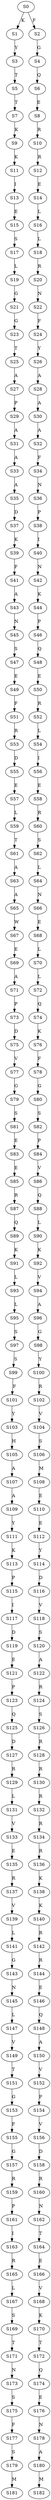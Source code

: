 strict digraph  {
	S0 -> S1 [ label = K ];
	S0 -> S2 [ label = F ];
	S1 -> S3 [ label = Y ];
	S2 -> S4 [ label = G ];
	S3 -> S5 [ label = T ];
	S4 -> S6 [ label = Q ];
	S5 -> S7 [ label = T ];
	S6 -> S8 [ label = E ];
	S7 -> S9 [ label = K ];
	S8 -> S10 [ label = R ];
	S9 -> S11 [ label = K ];
	S10 -> S12 [ label = R ];
	S11 -> S13 [ label = I ];
	S12 -> S14 [ label = E ];
	S13 -> S15 [ label = E ];
	S14 -> S16 [ label = L ];
	S15 -> S17 [ label = S ];
	S16 -> S18 [ label = L ];
	S17 -> S19 [ label = L ];
	S18 -> S20 [ label = R ];
	S19 -> S21 [ label = G ];
	S20 -> S22 [ label = N ];
	S21 -> S23 [ label = G ];
	S22 -> S24 [ label = F ];
	S23 -> S25 [ label = T ];
	S24 -> S26 [ label = Y ];
	S25 -> S27 [ label = A ];
	S26 -> S28 [ label = A ];
	S27 -> S29 [ label = P ];
	S28 -> S30 [ label = A ];
	S29 -> S31 [ label = A ];
	S30 -> S32 [ label = A ];
	S31 -> S33 [ label = A ];
	S32 -> S34 [ label = F ];
	S33 -> S35 [ label = A ];
	S34 -> S36 [ label = N ];
	S35 -> S37 [ label = D ];
	S36 -> S38 [ label = P ];
	S37 -> S39 [ label = K ];
	S38 -> S40 [ label = I ];
	S39 -> S41 [ label = F ];
	S40 -> S42 [ label = N ];
	S41 -> S43 [ label = A ];
	S42 -> S44 [ label = K ];
	S43 -> S45 [ label = N ];
	S44 -> S46 [ label = P ];
	S45 -> S47 [ label = S ];
	S46 -> S48 [ label = Q ];
	S47 -> S49 [ label = E ];
	S48 -> S50 [ label = E ];
	S49 -> S51 [ label = F ];
	S50 -> S52 [ label = R ];
	S51 -> S53 [ label = R ];
	S52 -> S54 [ label = L ];
	S53 -> S55 [ label = D ];
	S54 -> S56 [ label = I ];
	S55 -> S57 [ label = E ];
	S56 -> S58 [ label = E ];
	S57 -> S59 [ label = L ];
	S58 -> S60 [ label = R ];
	S59 -> S61 [ label = T ];
	S60 -> S62 [ label = S ];
	S61 -> S63 [ label = A ];
	S62 -> S64 [ label = L ];
	S63 -> S65 [ label = A ];
	S64 -> S66 [ label = N ];
	S65 -> S67 [ label = W ];
	S66 -> S68 [ label = E ];
	S67 -> S69 [ label = E ];
	S68 -> S70 [ label = L ];
	S69 -> S71 [ label = A ];
	S70 -> S72 [ label = L ];
	S71 -> S73 [ label = P ];
	S72 -> S74 [ label = Q ];
	S73 -> S75 [ label = D ];
	S74 -> S76 [ label = K ];
	S75 -> S77 [ label = V ];
	S76 -> S78 [ label = F ];
	S77 -> S79 [ label = G ];
	S78 -> S80 [ label = G ];
	S79 -> S81 [ label = S ];
	S80 -> S82 [ label = S ];
	S81 -> S83 [ label = E ];
	S82 -> S84 [ label = P ];
	S83 -> S85 [ label = E ];
	S84 -> S86 [ label = V ];
	S85 -> S87 [ label = R ];
	S86 -> S88 [ label = Q ];
	S87 -> S89 [ label = Q ];
	S88 -> S90 [ label = L ];
	S89 -> S91 [ label = K ];
	S90 -> S92 [ label = K ];
	S91 -> S93 [ label = L ];
	S92 -> S94 [ label = V ];
	S93 -> S95 [ label = L ];
	S94 -> S96 [ label = A ];
	S95 -> S97 [ label = S ];
	S96 -> S98 [ label = G ];
	S97 -> S99 [ label = S ];
	S98 -> S100 [ label = Y ];
	S99 -> S101 [ label = F ];
	S100 -> S102 [ label = R ];
	S101 -> S103 [ label = Y ];
	S102 -> S104 [ label = V ];
	S103 -> S105 [ label = H ];
	S104 -> S106 [ label = S ];
	S105 -> S107 [ label = A ];
	S106 -> S108 [ label = M ];
	S107 -> S109 [ label = A ];
	S108 -> S110 [ label = E ];
	S109 -> S111 [ label = Y ];
	S110 -> S112 [ label = E ];
	S111 -> S113 [ label = K ];
	S112 -> S114 [ label = Y ];
	S113 -> S115 [ label = P ];
	S114 -> S116 [ label = D ];
	S115 -> S117 [ label = I ];
	S116 -> S118 [ label = V ];
	S117 -> S119 [ label = D ];
	S118 -> S120 [ label = S ];
	S119 -> S121 [ label = E ];
	S120 -> S122 [ label = A ];
	S121 -> S123 [ label = P ];
	S122 -> S124 [ label = R ];
	S123 -> S125 [ label = Q ];
	S124 -> S126 [ label = S ];
	S125 -> S127 [ label = D ];
	S126 -> S128 [ label = R ];
	S127 -> S129 [ label = R ];
	S128 -> S130 [ label = R ];
	S129 -> S131 [ label = L ];
	S130 -> S132 [ label = R ];
	S131 -> S133 [ label = V ];
	S132 -> S134 [ label = R ];
	S133 -> S135 [ label = E ];
	S134 -> S136 [ label = R ];
	S135 -> S137 [ label = R ];
	S136 -> S138 [ label = K ];
	S137 -> S139 [ label = V ];
	S138 -> S140 [ label = K ];
	S139 -> S141 [ label = L ];
	S140 -> S142 [ label = R ];
	S141 -> S143 [ label = G ];
	S142 -> S144 [ label = R ];
	S143 -> S145 [ label = N ];
	S144 -> S146 [ label = E ];
	S145 -> S147 [ label = L ];
	S146 -> S148 [ label = Q ];
	S147 -> S149 [ label = V ];
	S148 -> S150 [ label = A ];
	S149 -> S151 [ label = T ];
	S150 -> S152 [ label = V ];
	S151 -> S153 [ label = G ];
	S152 -> S154 [ label = P ];
	S153 -> S155 [ label = F ];
	S154 -> S156 [ label = V ];
	S155 -> S157 [ label = G ];
	S156 -> S158 [ label = D ];
	S157 -> S159 [ label = R ];
	S158 -> S160 [ label = R ];
	S159 -> S161 [ label = P ];
	S160 -> S162 [ label = N ];
	S161 -> S163 [ label = I ];
	S162 -> S164 [ label = T ];
	S163 -> S165 [ label = R ];
	S164 -> S166 [ label = E ];
	S165 -> S167 [ label = L ];
	S166 -> S168 [ label = V ];
	S167 -> S169 [ label = S ];
	S168 -> S170 [ label = K ];
	S169 -> S171 [ label = T ];
	S170 -> S172 [ label = T ];
	S171 -> S173 [ label = N ];
	S172 -> S174 [ label = Q ];
	S173 -> S175 [ label = S ];
	S174 -> S176 [ label = E ];
	S175 -> S177 [ label = F ];
	S176 -> S178 [ label = N ];
	S177 -> S179 [ label = S ];
	S178 -> S180 [ label = A ];
	S179 -> S181 [ label = M ];
	S180 -> S182 [ label = M ];
}
